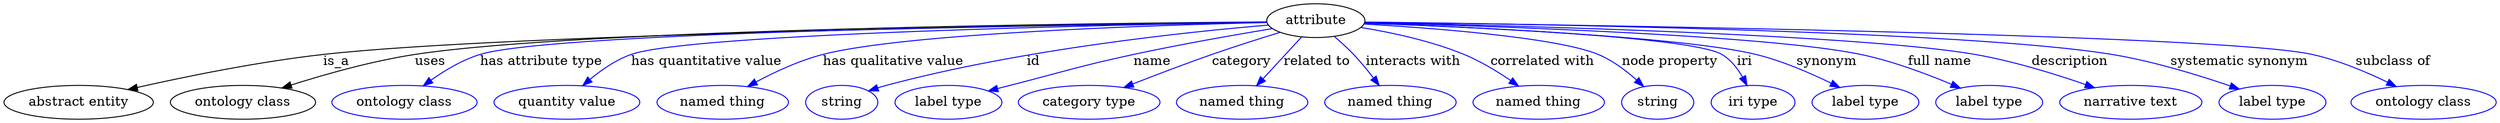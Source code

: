 digraph {
	graph [bb="0,0,2156.2,123"];
	node [label="\N"];
	attribute	 [height=0.5,
		label=attribute,
		pos="1132.4,105",
		width=1.1193];
	"abstract entity"	 [height=0.5,
		pos="60.445,18",
		width=1.679];
	attribute -> "abstract entity"	 [label=is_a,
		lp="292.44,61.5",
		pos="e,103.59,30.628 1092.1,104.21 945.44,101.2 441.22,89.569 281.44,69 223.17,61.498 157.75,45.415 113.31,33.302"];
	"ontology class"	 [height=0.5,
		pos="200.44,18",
		width=1.7151];
	attribute -> "ontology class"	 [label=uses,
		lp="380.44,61.5",
		pos="e,238.16,32.391 1091.7,104.41 954.44,102.21 509.44,93.334 368.44,69 326.75,61.805 280.89,47.419 247.62,35.756"];
	"has attribute type"	 [color=blue,
		height=0.5,
		label="ontology class",
		pos="341.44,18",
		width=1.7151];
	attribute -> "has attribute type"	 [color=blue,
		label="has attribute type",
		lp="476.44,61.5",
		pos="e,363.59,34.843 1091.9,104.04 951.81,100.55 492.86,87.801 429.44,69 409.02,62.944 388.3,51.268 372.1,40.614",
		style=solid];
	"has quantitative value"	 [color=blue,
		height=0.5,
		label="quantity value",
		pos="482.44,18",
		width=1.6971];
	attribute -> "has quantitative value"	 [color=blue,
		label="has quantitative value",
		lp="614.94,61.5",
		pos="e,500.94,35.277 1092.1,103.74 969.27,99.75 605.72,86.563 555.44,69 538.56,63.103 522.03,52.124 508.99,41.859",
		style=solid];
	"has qualitative value"	 [color=blue,
		height=0.5,
		label="named thing",
		pos="616.44,18",
		width=1.5346];
	attribute -> "has qualitative value"	 [color=blue,
		label="has qualitative value",
		lp="770.44,61.5",
		pos="e,641.08,34.317 1092.2,103.54 1001.8,99.946 784.65,89.407 714.44,69 691.76,62.405 668.21,50.348 649.89,39.612",
		style=solid];
	id	 [color=blue,
		height=0.5,
		label=string,
		pos="720.44,18",
		width=0.84854];
	attribute -> id	 [color=blue,
		label=id,
		lp="886.94,61.5",
		pos="e,744.23,29.694 1093,101.19 1024.2,93.762 878.09,74.593 760.44,36 758.19,35.259 755.88,34.431 753.58,33.548",
		style=solid];
	name	 [color=blue,
		height=0.5,
		label="label type",
		pos="814.44,18",
		width=1.2638];
	attribute -> name	 [color=blue,
		label=name,
		lp="996.94,61.5",
		pos="e,849.31,29.583 1096.3,96.946 1065.6,89.975 1020.5,79.404 981.44,69 931.3,55.645 919,51.405 869.44,36 866.08,34.954 862.61,33.857 \
859.12,32.743",
		style=solid];
	category	 [color=blue,
		height=0.5,
		label="category type",
		pos="936.44,18",
		width=1.6249];
	attribute -> category	 [color=blue,
		label=category,
		lp="1069.9,61.5",
		pos="e,968.55,33.273 1102.5,92.78 1085.9,85.937 1065,77.163 1046.4,69 1023.6,58.91 998.23,47.202 977.64,37.55",
		style=solid];
	"related to"	 [color=blue,
		height=0.5,
		label="named thing",
		pos="1068.4,18",
		width=1.5346];
	attribute -> "related to"	 [color=blue,
		label="related to",
		lp="1130.4,61.5",
		pos="e,1081.5,35.75 1119.8,87.812 1110.6,75.345 1098.1,58.26 1087.7,44.112",
		style=solid];
	"interacts with"	 [color=blue,
		height=0.5,
		label="named thing",
		pos="1196.4,18",
		width=1.5346];
	attribute -> "interacts with"	 [color=blue,
		label="interacts with",
		lp="1208.4,61.5",
		pos="e,1184.3,35.61 1146,87.912 1150.6,81.971 1155.8,75.234 1160.4,69 1166.4,60.943 1172.8,52.048 1178.5,43.973",
		style=solid];
	"correlated with"	 [color=blue,
		height=0.5,
		label="named thing",
		pos="1324.4,18",
		width=1.5346];
	attribute -> "correlated with"	 [color=blue,
		label="correlated with",
		lp="1316.4,61.5",
		pos="e,1303.5,34.76 1168.6,96.869 1192.2,90.824 1223.5,81.47 1249.4,69 1265.4,61.337 1281.8,50.574 1295.2,40.909",
		style=solid];
	"node property"	 [color=blue,
		height=0.5,
		label=string,
		pos="1428.4,18",
		width=0.84854];
	attribute -> "node property"	 [color=blue,
		label="node property",
		lp="1425.4,61.5",
		pos="e,1412.8,33.517 1172.2,101.12 1228.4,95.238 1328.1,83.214 1361.4,69 1377.4,62.195 1392.9,50.746 1405,40.418",
		style=solid];
	iri	 [color=blue,
		height=0.5,
		label="iri type",
		pos="1513.4,18",
		width=1.011];
	attribute -> iri	 [color=blue,
		label=iri,
		lp="1493.9,61.5",
		pos="e,1502.8,35.25 1173,104.23 1250.6,102.17 1416.9,94.797 1467.4,69 1478.9,63.13 1488.9,53.101 1496.7,43.482",
		style=solid];
	synonym	 [color=blue,
		height=0.5,
		label="label type",
		pos="1613.4,18",
		width=1.2638];
	attribute -> synonym	 [color=blue,
		label=synonym,
		lp="1570.9,61.5",
		pos="e,1588,32.976 1172.5,102.85 1255.3,98.123 1442.7,85.887 1504.4,69 1530.6,61.844 1558.3,48.835 1579.2,37.747",
		style=solid];
	"full name"	 [color=blue,
		height=0.5,
		label="label type",
		pos="1722.4,18",
		width=1.2638];
	attribute -> "full name"	 [color=blue,
		label="full name",
		lp="1671.9,61.5",
		pos="e,1694.7,32.604 1172.9,103.54 1271,99.74 1519.7,88.44 1600.4,69 1630.1,61.866 1661.8,48.422 1685.4,37.128",
		style=solid];
	description	 [color=blue,
		height=0.5,
		label="narrative text",
		pos="1843.4,18",
		width=1.6068];
	attribute -> description	 [color=blue,
		label=description,
		lp="1784.9,61.5",
		pos="e,1810.6,32.901 1172.8,103.94 1285.3,100.74 1601,90.1 1702.4,69 1736.6,61.887 1773.7,48.22 1801.3,36.823",
		style=solid];
	"systematic synonym"	 [color=blue,
		height=0.5,
		label="label type",
		pos="1964.4,18",
		width=1.2638];
	attribute -> "systematic synonym"	 [color=blue,
		label="systematic synonym",
		lp="1928.4,61.5",
		pos="e,1934,31.569 1173.1,104.39 1301,102.23 1694.5,93.711 1819.4,69 1856.1,61.743 1896.1,47.145 1924.8,35.42",
		style=solid];
	"subclass of"	 [color=blue,
		height=0.5,
		label="ontology class",
		pos="2094.4,18",
		width=1.7151];
	attribute -> "subclass of"	 [color=blue,
		label="subclass of",
		lp="2057.9,61.5",
		pos="e,2068.1,34.395 1172.9,104.26 1332,101.22 1908.9,88.896 1988.4,69 2013.4,62.766 2039.4,50.351 2059.4,39.332",
		style=solid];
}
